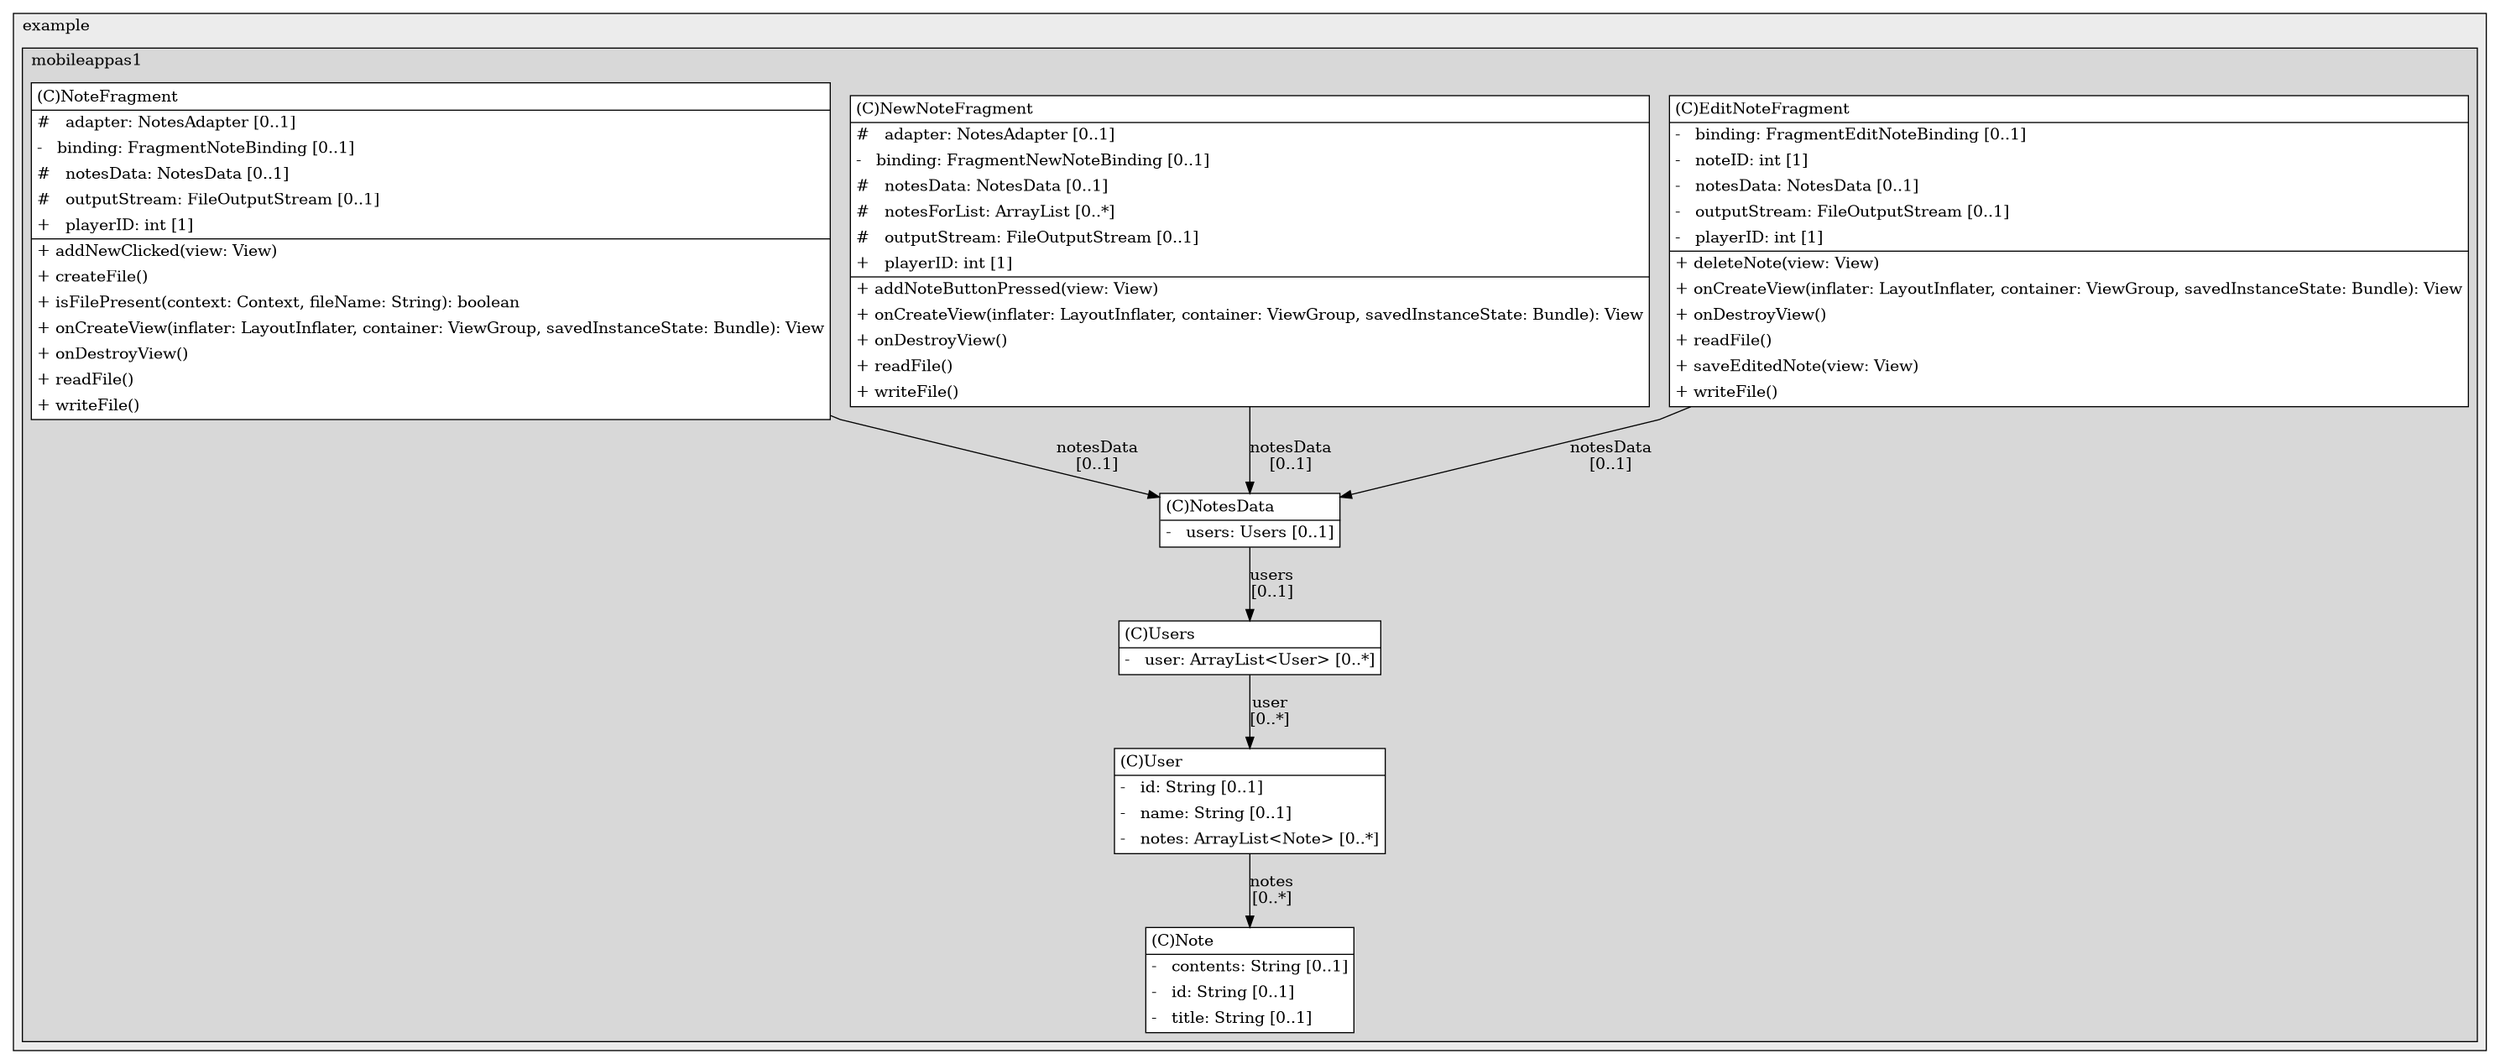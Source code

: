 @startuml

/' diagram meta data start
config=StructureConfiguration;
{
  "projectClassification": {
    "searchMode": "OpenProject", // OpenProject, AllProjects
    "includedProjects": "",
    "pathEndKeywords": "*.impl",
    "isClientPath": "",
    "isClientName": "",
    "isTestPath": "",
    "isTestName": "",
    "isMappingPath": "",
    "isMappingName": "",
    "isDataAccessPath": "",
    "isDataAccessName": "",
    "isDataStructurePath": "",
    "isDataStructureName": "",
    "isInterfaceStructuresPath": "",
    "isInterfaceStructuresName": "",
    "isEntryPointPath": "",
    "isEntryPointName": "",
    "treatFinalFieldsAsMandatory": false
  },
  "graphRestriction": {
    "classPackageExcludeFilter": "",
    "classPackageIncludeFilter": "",
    "classNameExcludeFilter": "",
    "classNameIncludeFilter": "",
    "methodNameExcludeFilter": "",
    "methodNameIncludeFilter": "",
    "removeByInheritance": "", // inheritance/annotation based filtering is done in a second step
    "removeByAnnotation": "",
    "removeByClassPackage": "", // cleanup the graph after inheritance/annotation based filtering is done
    "removeByClassName": "",
    "cutMappings": false,
    "cutEnum": true,
    "cutTests": true,
    "cutClient": true,
    "cutDataAccess": false,
    "cutInterfaceStructures": false,
    "cutDataStructures": false,
    "cutGetterAndSetter": true,
    "cutConstructors": true
  },
  "graphTraversal": {
    "forwardDepth": 6,
    "backwardDepth": 6,
    "classPackageExcludeFilter": "",
    "classPackageIncludeFilter": "",
    "classNameExcludeFilter": "",
    "classNameIncludeFilter": "",
    "methodNameExcludeFilter": "",
    "methodNameIncludeFilter": "",
    "hideMappings": false,
    "hideDataStructures": false,
    "hidePrivateMethods": true,
    "hideInterfaceCalls": true, // indirection: implementation -> interface (is hidden) -> implementation
    "onlyShowApplicationEntryPoints": false, // root node is included
    "useMethodCallsForStructureDiagram": "ForwardOnly" // ForwardOnly, BothDirections, No
  },
  "details": {
    "aggregation": "GroupByClass", // ByClass, GroupByClass, None
    "showClassGenericTypes": true,
    "showMethods": true,
    "showMethodParameterNames": true,
    "showMethodParameterTypes": true,
    "showMethodReturnType": true,
    "showPackageLevels": 2,
    "showDetailedClassStructure": true
  },
  "rootClass": "com.example.mobileappas1.ui.Notes.NotesData",
  "extensionCallbackMethod": "" // qualified.class.name#methodName - signature: public static String method(String)
}
diagram meta data end '/



digraph g {
    rankdir="TB"
    splines=polyline
    

'nodes 
subgraph cluster_1322970774 { 
   	label=example
	labeljust=l
	fillcolor="#ececec"
	style=filled
   
   subgraph cluster_1233910364 { 
   	label=mobileappas1
	labeljust=l
	fillcolor="#d8d8d8"
	style=filled
   
   EditNoteFragment1275021402[
	label=<<TABLE BORDER="1" CELLBORDER="0" CELLPADDING="4" CELLSPACING="0">
<TR><TD ALIGN="LEFT" >(C)EditNoteFragment</TD></TR>
<HR/>
<TR><TD ALIGN="LEFT" >-   binding: FragmentEditNoteBinding [0..1]</TD></TR>
<TR><TD ALIGN="LEFT" >-   noteID: int [1]</TD></TR>
<TR><TD ALIGN="LEFT" >-   notesData: NotesData [0..1]</TD></TR>
<TR><TD ALIGN="LEFT" >-   outputStream: FileOutputStream [0..1]</TD></TR>
<TR><TD ALIGN="LEFT" >-   playerID: int [1]</TD></TR>
<HR/>
<TR><TD ALIGN="LEFT" >+ deleteNote(view: View)</TD></TR>
<TR><TD ALIGN="LEFT" >+ onCreateView(inflater: LayoutInflater, container: ViewGroup, savedInstanceState: Bundle): View</TD></TR>
<TR><TD ALIGN="LEFT" >+ onDestroyView()</TD></TR>
<TR><TD ALIGN="LEFT" >+ readFile()</TD></TR>
<TR><TD ALIGN="LEFT" >+ saveEditedNote(view: View)</TD></TR>
<TR><TD ALIGN="LEFT" >+ writeFile()</TD></TR>
</TABLE>>
	style=filled
	margin=0
	shape=plaintext
	fillcolor="#FFFFFF"
];

NewNoteFragment366758376[
	label=<<TABLE BORDER="1" CELLBORDER="0" CELLPADDING="4" CELLSPACING="0">
<TR><TD ALIGN="LEFT" >(C)NewNoteFragment</TD></TR>
<HR/>
<TR><TD ALIGN="LEFT" >#   adapter: NotesAdapter [0..1]</TD></TR>
<TR><TD ALIGN="LEFT" >-   binding: FragmentNewNoteBinding [0..1]</TD></TR>
<TR><TD ALIGN="LEFT" >#   notesData: NotesData [0..1]</TD></TR>
<TR><TD ALIGN="LEFT" >#   notesForList: ArrayList [0..*]</TD></TR>
<TR><TD ALIGN="LEFT" >#   outputStream: FileOutputStream [0..1]</TD></TR>
<TR><TD ALIGN="LEFT" >+   playerID: int [1]</TD></TR>
<HR/>
<TR><TD ALIGN="LEFT" >+ addNoteButtonPressed(view: View)</TD></TR>
<TR><TD ALIGN="LEFT" >+ onCreateView(inflater: LayoutInflater, container: ViewGroup, savedInstanceState: Bundle): View</TD></TR>
<TR><TD ALIGN="LEFT" >+ onDestroyView()</TD></TR>
<TR><TD ALIGN="LEFT" >+ readFile()</TD></TR>
<TR><TD ALIGN="LEFT" >+ writeFile()</TD></TR>
</TABLE>>
	style=filled
	margin=0
	shape=plaintext
	fillcolor="#FFFFFF"
];

Note460169252[
	label=<<TABLE BORDER="1" CELLBORDER="0" CELLPADDING="4" CELLSPACING="0">
<TR><TD ALIGN="LEFT" >(C)Note</TD></TR>
<HR/>
<TR><TD ALIGN="LEFT" >-   contents: String [0..1]</TD></TR>
<TR><TD ALIGN="LEFT" >-   id: String [0..1]</TD></TR>
<TR><TD ALIGN="LEFT" >-   title: String [0..1]</TD></TR>
</TABLE>>
	style=filled
	margin=0
	shape=plaintext
	fillcolor="#FFFFFF"
];

NoteFragment460169252[
	label=<<TABLE BORDER="1" CELLBORDER="0" CELLPADDING="4" CELLSPACING="0">
<TR><TD ALIGN="LEFT" >(C)NoteFragment</TD></TR>
<HR/>
<TR><TD ALIGN="LEFT" >#   adapter: NotesAdapter [0..1]</TD></TR>
<TR><TD ALIGN="LEFT" >-   binding: FragmentNoteBinding [0..1]</TD></TR>
<TR><TD ALIGN="LEFT" >#   notesData: NotesData [0..1]</TD></TR>
<TR><TD ALIGN="LEFT" >#   outputStream: FileOutputStream [0..1]</TD></TR>
<TR><TD ALIGN="LEFT" >+   playerID: int [1]</TD></TR>
<HR/>
<TR><TD ALIGN="LEFT" >+ addNewClicked(view: View)</TD></TR>
<TR><TD ALIGN="LEFT" >+ createFile()</TD></TR>
<TR><TD ALIGN="LEFT" >+ isFilePresent(context: Context, fileName: String): boolean</TD></TR>
<TR><TD ALIGN="LEFT" >+ onCreateView(inflater: LayoutInflater, container: ViewGroup, savedInstanceState: Bundle): View</TD></TR>
<TR><TD ALIGN="LEFT" >+ onDestroyView()</TD></TR>
<TR><TD ALIGN="LEFT" >+ readFile()</TD></TR>
<TR><TD ALIGN="LEFT" >+ writeFile()</TD></TR>
</TABLE>>
	style=filled
	margin=0
	shape=plaintext
	fillcolor="#FFFFFF"
];

NotesData460169252[
	label=<<TABLE BORDER="1" CELLBORDER="0" CELLPADDING="4" CELLSPACING="0">
<TR><TD ALIGN="LEFT" >(C)NotesData</TD></TR>
<HR/>
<TR><TD ALIGN="LEFT" >-   users: Users [0..1]</TD></TR>
</TABLE>>
	style=filled
	margin=0
	shape=plaintext
	fillcolor="#FFFFFF"
];

User460169252[
	label=<<TABLE BORDER="1" CELLBORDER="0" CELLPADDING="4" CELLSPACING="0">
<TR><TD ALIGN="LEFT" >(C)User</TD></TR>
<HR/>
<TR><TD ALIGN="LEFT" >-   id: String [0..1]</TD></TR>
<TR><TD ALIGN="LEFT" >-   name: String [0..1]</TD></TR>
<TR><TD ALIGN="LEFT" >-   notes: ArrayList&lt;Note&gt; [0..*]</TD></TR>
</TABLE>>
	style=filled
	margin=0
	shape=plaintext
	fillcolor="#FFFFFF"
];

Users460169252[
	label=<<TABLE BORDER="1" CELLBORDER="0" CELLPADDING="4" CELLSPACING="0">
<TR><TD ALIGN="LEFT" >(C)Users</TD></TR>
<HR/>
<TR><TD ALIGN="LEFT" >-   user: ArrayList&lt;User&gt; [0..*]</TD></TR>
</TABLE>>
	style=filled
	margin=0
	shape=plaintext
	fillcolor="#FFFFFF"
];
} 
} 

'edges    
EditNoteFragment1275021402 -> NotesData460169252[label="notesData
[0..1]"];
NewNoteFragment366758376 -> NotesData460169252[label="notesData
[0..1]"];
NoteFragment460169252 -> NotesData460169252[label="notesData
[0..1]"];
NotesData460169252 -> Users460169252[label="users
[0..1]"];
User460169252 -> Note460169252[label="notes
[0..*]"];
Users460169252 -> User460169252[label="user
[0..*]"];
    
}
@enduml